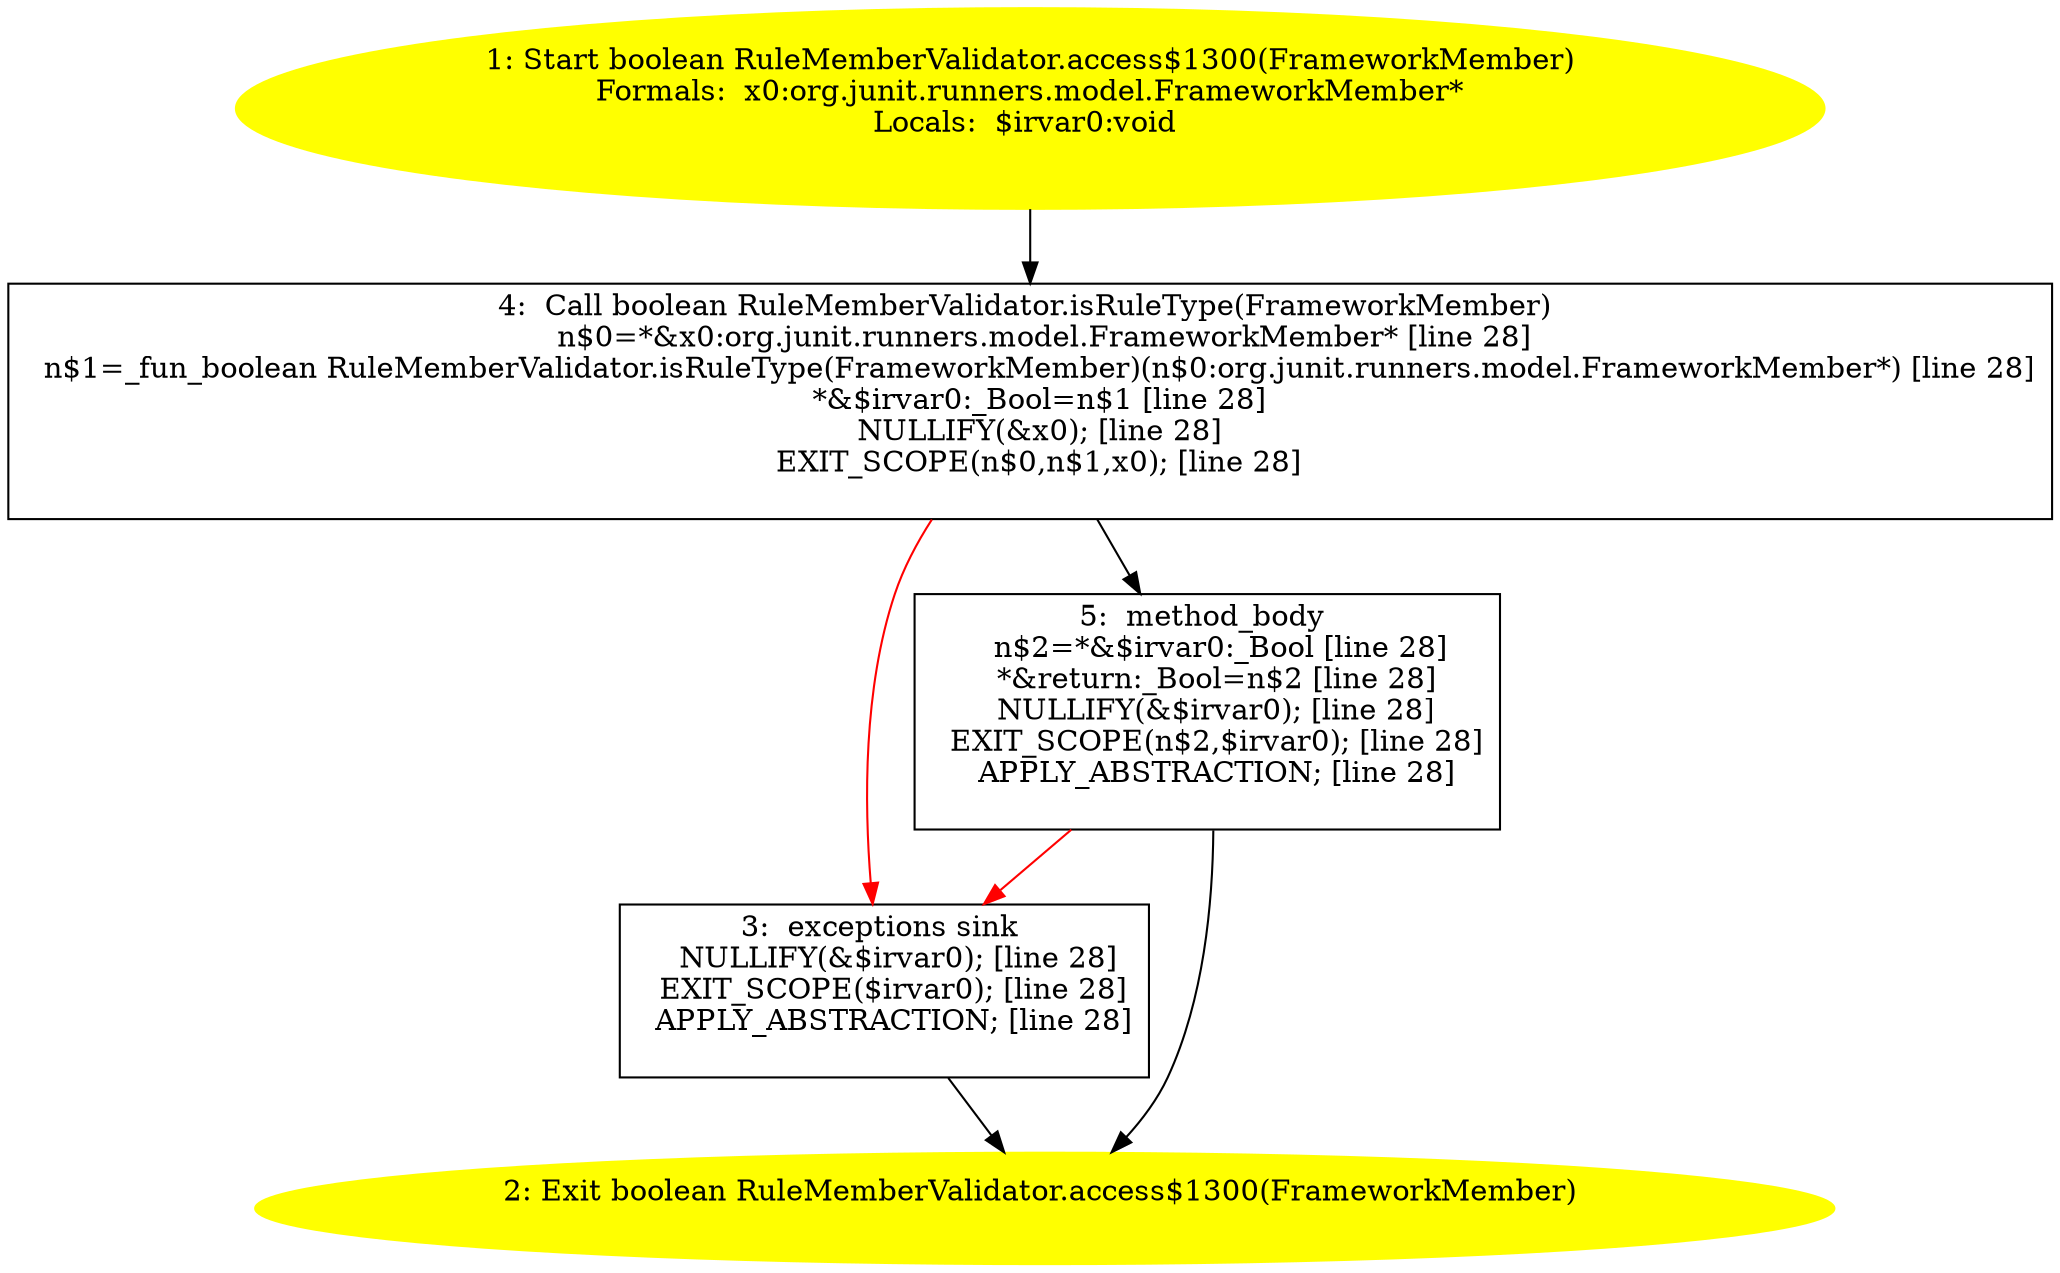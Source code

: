 /* @generated */
digraph cfg {
"org.junit.internal.runners.rules.RuleMemberValidator.access$1300(org.junit.runners.model.FrameworkMe.fb0e0815866e38f258bf9f39ceb96c4f_1" [label="1: Start boolean RuleMemberValidator.access$1300(FrameworkMember)\nFormals:  x0:org.junit.runners.model.FrameworkMember*\nLocals:  $irvar0:void \n  " color=yellow style=filled]
	

	 "org.junit.internal.runners.rules.RuleMemberValidator.access$1300(org.junit.runners.model.FrameworkMe.fb0e0815866e38f258bf9f39ceb96c4f_1" -> "org.junit.internal.runners.rules.RuleMemberValidator.access$1300(org.junit.runners.model.FrameworkMe.fb0e0815866e38f258bf9f39ceb96c4f_4" ;
"org.junit.internal.runners.rules.RuleMemberValidator.access$1300(org.junit.runners.model.FrameworkMe.fb0e0815866e38f258bf9f39ceb96c4f_2" [label="2: Exit boolean RuleMemberValidator.access$1300(FrameworkMember) \n  " color=yellow style=filled]
	

"org.junit.internal.runners.rules.RuleMemberValidator.access$1300(org.junit.runners.model.FrameworkMe.fb0e0815866e38f258bf9f39ceb96c4f_3" [label="3:  exceptions sink \n   NULLIFY(&$irvar0); [line 28]\n  EXIT_SCOPE($irvar0); [line 28]\n  APPLY_ABSTRACTION; [line 28]\n " shape="box"]
	

	 "org.junit.internal.runners.rules.RuleMemberValidator.access$1300(org.junit.runners.model.FrameworkMe.fb0e0815866e38f258bf9f39ceb96c4f_3" -> "org.junit.internal.runners.rules.RuleMemberValidator.access$1300(org.junit.runners.model.FrameworkMe.fb0e0815866e38f258bf9f39ceb96c4f_2" ;
"org.junit.internal.runners.rules.RuleMemberValidator.access$1300(org.junit.runners.model.FrameworkMe.fb0e0815866e38f258bf9f39ceb96c4f_4" [label="4:  Call boolean RuleMemberValidator.isRuleType(FrameworkMember) \n   n$0=*&x0:org.junit.runners.model.FrameworkMember* [line 28]\n  n$1=_fun_boolean RuleMemberValidator.isRuleType(FrameworkMember)(n$0:org.junit.runners.model.FrameworkMember*) [line 28]\n  *&$irvar0:_Bool=n$1 [line 28]\n  NULLIFY(&x0); [line 28]\n  EXIT_SCOPE(n$0,n$1,x0); [line 28]\n " shape="box"]
	

	 "org.junit.internal.runners.rules.RuleMemberValidator.access$1300(org.junit.runners.model.FrameworkMe.fb0e0815866e38f258bf9f39ceb96c4f_4" -> "org.junit.internal.runners.rules.RuleMemberValidator.access$1300(org.junit.runners.model.FrameworkMe.fb0e0815866e38f258bf9f39ceb96c4f_5" ;
	 "org.junit.internal.runners.rules.RuleMemberValidator.access$1300(org.junit.runners.model.FrameworkMe.fb0e0815866e38f258bf9f39ceb96c4f_4" -> "org.junit.internal.runners.rules.RuleMemberValidator.access$1300(org.junit.runners.model.FrameworkMe.fb0e0815866e38f258bf9f39ceb96c4f_3" [color="red" ];
"org.junit.internal.runners.rules.RuleMemberValidator.access$1300(org.junit.runners.model.FrameworkMe.fb0e0815866e38f258bf9f39ceb96c4f_5" [label="5:  method_body \n   n$2=*&$irvar0:_Bool [line 28]\n  *&return:_Bool=n$2 [line 28]\n  NULLIFY(&$irvar0); [line 28]\n  EXIT_SCOPE(n$2,$irvar0); [line 28]\n  APPLY_ABSTRACTION; [line 28]\n " shape="box"]
	

	 "org.junit.internal.runners.rules.RuleMemberValidator.access$1300(org.junit.runners.model.FrameworkMe.fb0e0815866e38f258bf9f39ceb96c4f_5" -> "org.junit.internal.runners.rules.RuleMemberValidator.access$1300(org.junit.runners.model.FrameworkMe.fb0e0815866e38f258bf9f39ceb96c4f_2" ;
	 "org.junit.internal.runners.rules.RuleMemberValidator.access$1300(org.junit.runners.model.FrameworkMe.fb0e0815866e38f258bf9f39ceb96c4f_5" -> "org.junit.internal.runners.rules.RuleMemberValidator.access$1300(org.junit.runners.model.FrameworkMe.fb0e0815866e38f258bf9f39ceb96c4f_3" [color="red" ];
}
